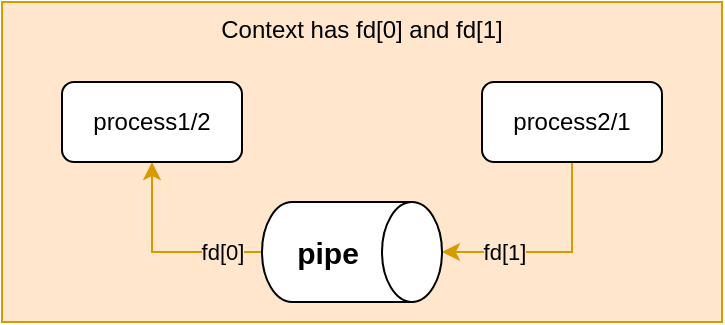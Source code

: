 <mxfile version="15.4.0" type="device" pages="3"><diagram id="h08-OH7QS_RDXHAL6mDY" name="pipe"><mxGraphModel dx="539" dy="343" grid="1" gridSize="10" guides="1" tooltips="1" connect="1" arrows="1" fold="1" page="1" pageScale="1" pageWidth="850" pageHeight="1100" math="0" shadow="0"><root><mxCell id="0"/><mxCell id="1" parent="0"/><mxCell id="Cs5tW7PusfLYKhjjeB9j-10" value="Context has fd[0] and fd[1]" style="rounded=0;whiteSpace=wrap;html=1;fillColor=#ffe6cc;verticalAlign=top;strokeColor=#d79b00;" vertex="1" parent="1"><mxGeometry x="230" y="150" width="360" height="160" as="geometry"/></mxCell><mxCell id="Cs5tW7PusfLYKhjjeB9j-5" value="" style="edgeStyle=orthogonalEdgeStyle;rounded=0;orthogonalLoop=1;jettySize=auto;html=1;entryX=0.5;entryY=1;entryDx=0;entryDy=0;fillColor=#ffe6cc;strokeColor=#d79b00;" edge="1" parent="1" source="Cs5tW7PusfLYKhjjeB9j-1" target="Cs5tW7PusfLYKhjjeB9j-2"><mxGeometry relative="1" as="geometry"><mxPoint x="320" y="275" as="targetPoint"/></mxGeometry></mxCell><mxCell id="Cs5tW7PusfLYKhjjeB9j-9" value="fd[0]" style="edgeLabel;html=1;align=center;verticalAlign=middle;resizable=0;points=[];labelBackgroundColor=#FFE6CC;" vertex="1" connectable="0" parent="Cs5tW7PusfLYKhjjeB9j-5"><mxGeometry x="-0.68" relative="1" as="geometry"><mxPoint x="-4" as="offset"/></mxGeometry></mxCell><mxCell id="Cs5tW7PusfLYKhjjeB9j-7" value="" style="edgeStyle=orthogonalEdgeStyle;rounded=0;orthogonalLoop=1;jettySize=auto;html=1;entryX=0.5;entryY=1;entryDx=0;entryDy=0;startArrow=classic;startFill=1;endArrow=none;endFill=0;fillColor=#ffe6cc;strokeColor=#d79b00;" edge="1" parent="1" source="Cs5tW7PusfLYKhjjeB9j-1" target="Cs5tW7PusfLYKhjjeB9j-3"><mxGeometry relative="1" as="geometry"><mxPoint x="535" y="275" as="targetPoint"/></mxGeometry></mxCell><mxCell id="Cs5tW7PusfLYKhjjeB9j-8" value="fd[1]" style="edgeLabel;html=1;align=center;verticalAlign=middle;resizable=0;points=[];labelBackgroundColor=#FFE6CC;" vertex="1" connectable="0" parent="Cs5tW7PusfLYKhjjeB9j-7"><mxGeometry x="-0.645" relative="1" as="geometry"><mxPoint x="11" as="offset"/></mxGeometry></mxCell><mxCell id="Cs5tW7PusfLYKhjjeB9j-1" value="&lt;b&gt;&lt;font style=&quot;font-size: 15px&quot;&gt;pipe&lt;/font&gt;&lt;/b&gt;" style="shape=cylinder3;whiteSpace=wrap;html=1;boundedLbl=1;backgroundOutline=1;size=15;rotation=90;horizontal=0;" vertex="1" parent="1"><mxGeometry x="380" y="230" width="50" height="90" as="geometry"/></mxCell><mxCell id="Cs5tW7PusfLYKhjjeB9j-2" value="process1/2" style="rounded=1;whiteSpace=wrap;html=1;" vertex="1" parent="1"><mxGeometry x="260" y="190" width="90" height="40" as="geometry"/></mxCell><mxCell id="Cs5tW7PusfLYKhjjeB9j-3" value="process2/1" style="rounded=1;whiteSpace=wrap;html=1;" vertex="1" parent="1"><mxGeometry x="470" y="190" width="90" height="40" as="geometry"/></mxCell></root></mxGraphModel></diagram><diagram id="x7vf9YPHYGjnvt-bOY_G" name="socketpair"><mxGraphModel dx="652" dy="414" grid="1" gridSize="10" guides="1" tooltips="1" connect="1" arrows="1" fold="1" page="1" pageScale="1" pageWidth="850" pageHeight="1100" math="0" shadow="0"><root><mxCell id="zLSJmMudry1U6aUoaJ6H-0"/><mxCell id="zLSJmMudry1U6aUoaJ6H-1" parent="zLSJmMudry1U6aUoaJ6H-0"/><mxCell id="zLSJmMudry1U6aUoaJ6H-2" value="Context has fd[0] and fd[1]" style="rounded=0;whiteSpace=wrap;html=1;fillColor=#ffe6cc;verticalAlign=top;strokeColor=#d79b00;" vertex="1" parent="zLSJmMudry1U6aUoaJ6H-1"><mxGeometry x="230" y="150" width="360" height="160" as="geometry"/></mxCell><mxCell id="zLSJmMudry1U6aUoaJ6H-3" value="" style="edgeStyle=orthogonalEdgeStyle;rounded=0;orthogonalLoop=1;jettySize=auto;html=1;entryX=0.5;entryY=1;entryDx=0;entryDy=0;exitX=0.5;exitY=1;exitDx=0;exitDy=0;exitPerimeter=0;startArrow=classic;startFill=1;fillColor=#ffe6cc;strokeColor=#d79b00;" edge="1" parent="zLSJmMudry1U6aUoaJ6H-1" source="zLSJmMudry1U6aUoaJ6H-7" target="zLSJmMudry1U6aUoaJ6H-8"><mxGeometry relative="1" as="geometry"><mxPoint x="320" y="275" as="targetPoint"/></mxGeometry></mxCell><mxCell id="zLSJmMudry1U6aUoaJ6H-4" value="fd[0]" style="edgeLabel;html=1;align=center;verticalAlign=middle;resizable=0;points=[];labelBackgroundColor=#FFE6CC;" vertex="1" connectable="0" parent="zLSJmMudry1U6aUoaJ6H-3"><mxGeometry x="-0.68" relative="1" as="geometry"><mxPoint x="-26" y="-25" as="offset"/></mxGeometry></mxCell><mxCell id="zLSJmMudry1U6aUoaJ6H-5" value="" style="edgeStyle=orthogonalEdgeStyle;rounded=0;orthogonalLoop=1;jettySize=auto;html=1;entryX=0.5;entryY=1;entryDx=0;entryDy=0;startArrow=classic;startFill=1;endArrow=classic;endFill=1;exitX=0.5;exitY=0;exitDx=0;exitDy=0;exitPerimeter=0;fillColor=#ffe6cc;strokeColor=#d79b00;" edge="1" parent="zLSJmMudry1U6aUoaJ6H-1" source="zLSJmMudry1U6aUoaJ6H-7" target="zLSJmMudry1U6aUoaJ6H-9"><mxGeometry relative="1" as="geometry"><mxPoint x="535" y="275" as="targetPoint"/></mxGeometry></mxCell><mxCell id="zLSJmMudry1U6aUoaJ6H-6" value="fd[1]" style="edgeLabel;html=1;align=center;verticalAlign=middle;resizable=0;points=[];labelBackgroundColor=#FFE6CC;" vertex="1" connectable="0" parent="zLSJmMudry1U6aUoaJ6H-5"><mxGeometry x="-0.645" relative="1" as="geometry"><mxPoint x="27" y="-25" as="offset"/></mxGeometry></mxCell><mxCell id="zLSJmMudry1U6aUoaJ6H-7" value="&lt;b&gt;&lt;font style=&quot;font-size: 15px&quot;&gt;socketpair&lt;/font&gt;&lt;/b&gt;" style="shape=cylinder3;whiteSpace=wrap;html=1;boundedLbl=1;backgroundOutline=1;size=15;rotation=90;horizontal=0;" vertex="1" parent="zLSJmMudry1U6aUoaJ6H-1"><mxGeometry x="383.75" y="211.25" width="50" height="127.5" as="geometry"/></mxCell><mxCell id="zLSJmMudry1U6aUoaJ6H-8" value="process1" style="rounded=1;whiteSpace=wrap;html=1;" vertex="1" parent="zLSJmMudry1U6aUoaJ6H-1"><mxGeometry x="260" y="190" width="90" height="40" as="geometry"/></mxCell><mxCell id="zLSJmMudry1U6aUoaJ6H-9" value="process2" style="rounded=1;whiteSpace=wrap;html=1;" vertex="1" parent="zLSJmMudry1U6aUoaJ6H-1"><mxGeometry x="470" y="190" width="90" height="40" as="geometry"/></mxCell></root></mxGraphModel></diagram><diagram id="8BYXDd7DdgpmtEbF9HNg" name="mkfifo"><mxGraphModel dx="539" dy="343" grid="1" gridSize="10" guides="1" tooltips="1" connect="1" arrows="1" fold="1" page="1" pageScale="1" pageWidth="850" pageHeight="1100" math="0" shadow="0"><root><mxCell id="e9epsRFfmgJ4adNf_tqr-0"/><mxCell id="e9epsRFfmgJ4adNf_tqr-1" parent="e9epsRFfmgJ4adNf_tqr-0"/><mxCell id="0pZ3VtZQcGFMG3KJdoVa-8" value="" style="rounded=0;whiteSpace=wrap;html=1;fillColor=#f8cecc;verticalAlign=top;strokeColor=#b85450;" vertex="1" parent="e9epsRFfmgJ4adNf_tqr-1"><mxGeometry x="433.75" y="160" width="160" height="150" as="geometry"/></mxCell><mxCell id="0pZ3VtZQcGFMG3KJdoVa-0" value="" style="rounded=0;whiteSpace=wrap;html=1;fillColor=#ffe6cc;verticalAlign=top;strokeColor=#d79b00;" vertex="1" parent="e9epsRFfmgJ4adNf_tqr-1"><mxGeometry x="225" y="160" width="160" height="150" as="geometry"/></mxCell><mxCell id="0pZ3VtZQcGFMG3KJdoVa-1" value="" style="edgeStyle=orthogonalEdgeStyle;rounded=0;orthogonalLoop=1;jettySize=auto;html=1;entryX=0.75;entryY=1;entryDx=0;entryDy=0;startArrow=none;startFill=0;exitX=0.145;exitY=1;exitDx=0;exitDy=-4.35;exitPerimeter=0;fillColor=#dae8fc;strokeColor=#6c8ebf;" edge="1" parent="e9epsRFfmgJ4adNf_tqr-1" source="0pZ3VtZQcGFMG3KJdoVa-5" target="0pZ3VtZQcGFMG3KJdoVa-6"><mxGeometry relative="1" as="geometry"><mxPoint x="320" y="275" as="targetPoint"/><mxPoint x="328" y="257" as="sourcePoint"/><Array as="points"><mxPoint x="327" y="257"/></Array></mxGeometry></mxCell><mxCell id="0pZ3VtZQcGFMG3KJdoVa-2" value="open() read only" style="edgeLabel;html=1;align=center;verticalAlign=middle;resizable=0;points=[];labelBackgroundColor=#6C8EBF;" vertex="1" connectable="0" parent="0pZ3VtZQcGFMG3KJdoVa-1"><mxGeometry x="-0.68" relative="1" as="geometry"><mxPoint x="-8" y="-22" as="offset"/></mxGeometry></mxCell><mxCell id="0pZ3VtZQcGFMG3KJdoVa-3" value="" style="edgeStyle=orthogonalEdgeStyle;rounded=0;orthogonalLoop=1;jettySize=auto;html=1;startArrow=classic;startFill=1;endArrow=none;endFill=0;exitX=0.145;exitY=0;exitDx=0;exitDy=4.35;exitPerimeter=0;entryX=0.25;entryY=1;entryDx=0;entryDy=0;fillColor=#dae8fc;strokeColor=#6c8ebf;" edge="1" parent="e9epsRFfmgJ4adNf_tqr-1" source="0pZ3VtZQcGFMG3KJdoVa-5" target="0pZ3VtZQcGFMG3KJdoVa-7"><mxGeometry relative="1" as="geometry"><mxPoint x="535" y="275" as="targetPoint"/><Array as="points"><mxPoint x="491" y="257"/></Array></mxGeometry></mxCell><mxCell id="0pZ3VtZQcGFMG3KJdoVa-4" value="open() write only" style="edgeLabel;html=1;align=center;verticalAlign=middle;resizable=0;points=[];labelBackgroundColor=#6C8EBF;" vertex="1" connectable="0" parent="0pZ3VtZQcGFMG3KJdoVa-3"><mxGeometry x="-0.645" relative="1" as="geometry"><mxPoint x="9" y="-22" as="offset"/></mxGeometry></mxCell><mxCell id="0pZ3VtZQcGFMG3KJdoVa-5" value="&lt;b&gt;&lt;font style=&quot;font-size: 15px&quot;&gt;mkfifo&lt;/font&gt;&lt;/b&gt;" style="shape=cylinder3;whiteSpace=wrap;html=1;boundedLbl=1;backgroundOutline=1;size=15;rotation=90;horizontal=0;" vertex="1" parent="e9epsRFfmgJ4adNf_tqr-1"><mxGeometry x="383.75" y="211.25" width="50" height="127.5" as="geometry"/></mxCell><mxCell id="0pZ3VtZQcGFMG3KJdoVa-6" value="process1" style="rounded=1;whiteSpace=wrap;html=1;" vertex="1" parent="e9epsRFfmgJ4adNf_tqr-1"><mxGeometry x="260" y="171.25" width="90" height="40" as="geometry"/></mxCell><mxCell id="0pZ3VtZQcGFMG3KJdoVa-7" value="process2" style="rounded=1;whiteSpace=wrap;html=1;" vertex="1" parent="e9epsRFfmgJ4adNf_tqr-1"><mxGeometry x="468.75" y="171.25" width="90" height="40" as="geometry"/></mxCell><mxCell id="BqDLV57H-J0jGQWIwfR0-0" value="" style="edgeStyle=orthogonalEdgeStyle;rounded=0;orthogonalLoop=1;jettySize=auto;html=1;entryX=0.25;entryY=1;entryDx=0;entryDy=0;exitX=0.855;exitY=1;exitDx=0;exitDy=-4.35;exitPerimeter=0;startArrow=classic;startFill=1;endArrow=none;endFill=0;fillColor=#d5e8d4;strokeColor=#82b366;" edge="1" parent="e9epsRFfmgJ4adNf_tqr-1" source="0pZ3VtZQcGFMG3KJdoVa-5" target="0pZ3VtZQcGFMG3KJdoVa-6"><mxGeometry relative="1" as="geometry"><mxPoint x="280" y="230" as="targetPoint"/><mxPoint x="320" y="275" as="sourcePoint"/><Array as="points"><mxPoint x="283" y="293"/><mxPoint x="283" y="211"/></Array></mxGeometry></mxCell><mxCell id="BqDLV57H-J0jGQWIwfR0-1" value="open() write only" style="edgeLabel;html=1;align=center;verticalAlign=middle;resizable=0;points=[];labelBackgroundColor=#82B366;" vertex="1" connectable="0" parent="BqDLV57H-J0jGQWIwfR0-0"><mxGeometry x="-0.68" relative="1" as="geometry"><mxPoint x="-36" y="-18" as="offset"/></mxGeometry></mxCell><mxCell id="BqDLV57H-J0jGQWIwfR0-3" value="" style="edgeStyle=orthogonalEdgeStyle;rounded=0;orthogonalLoop=1;jettySize=auto;html=1;startArrow=none;startFill=0;endArrow=classic;endFill=1;exitX=0.855;exitY=0;exitDx=0;exitDy=4.35;exitPerimeter=0;entryX=0.75;entryY=1;entryDx=0;entryDy=0;fillColor=#d5e8d4;strokeColor=#82b366;" edge="1" parent="e9epsRFfmgJ4adNf_tqr-1" source="0pZ3VtZQcGFMG3KJdoVa-5" target="0pZ3VtZQcGFMG3KJdoVa-7"><mxGeometry relative="1" as="geometry"><mxPoint x="524" y="250" as="targetPoint"/><mxPoint x="478.15" y="267.25" as="sourcePoint"/><Array as="points"><mxPoint x="536" y="293"/><mxPoint x="536" y="211"/></Array></mxGeometry></mxCell><mxCell id="BqDLV57H-J0jGQWIwfR0-4" value="open() write only" style="edgeLabel;html=1;align=center;verticalAlign=middle;resizable=0;points=[];labelBackgroundColor=#82B366;" vertex="1" connectable="0" parent="BqDLV57H-J0jGQWIwfR0-3"><mxGeometry x="-0.645" relative="1" as="geometry"><mxPoint x="45" y="-18" as="offset"/></mxGeometry></mxCell></root></mxGraphModel></diagram></mxfile>